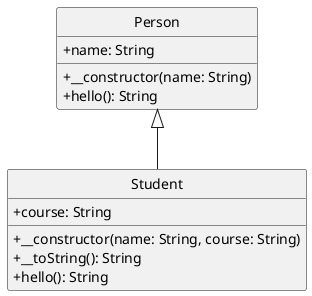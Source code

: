 @startuml
skinparam classAttributeIconSize 0
skinparam monochrome true
hide circle

class Person {
    +name: String
    +__constructor(name: String)
    +hello(): String
}

class Student {
    +course: String
    +__constructor(name: String, course: String)
    +__toString(): String
    +hello(): String
}

Person <|-- Student
@enduml
